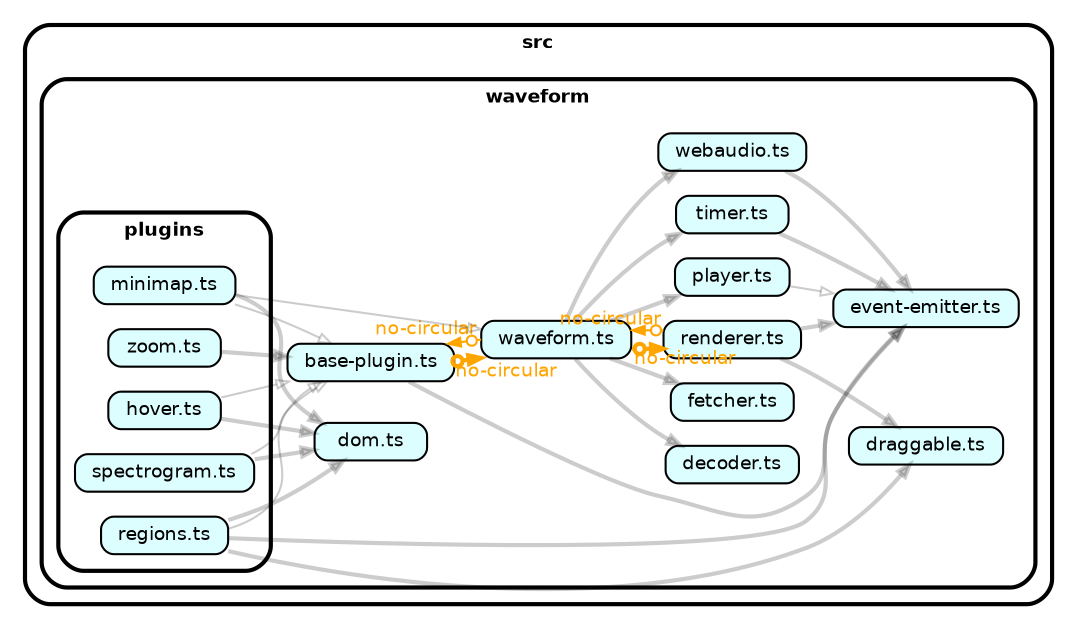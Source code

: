 strict digraph "dependency-cruiser output"{
    rankdir="LR" splines="true" overlap="false" nodesep="0.16" ranksep="0.18" fontname="Helvetica-bold" fontsize="9" style="rounded,bold,filled" fillcolor="#ffffff" compound="true"
    node [shape="box" style="rounded, filled" height="0.2" color="black" fillcolor="#ffffcc" fontcolor="black" fontname="Helvetica" fontsize="9"]
    edge [arrowhead="normal" arrowsize="0.6" penwidth="2.0" color="#00000033" fontname="Helvetica" fontsize="9"]

    subgraph "cluster_src" {label="src" subgraph "cluster_src/waveform" {label="waveform" "src/waveform/base-plugin.ts" [label=<base-plugin.ts> tooltip="base-plugin.ts" URL="src/waveform/base-plugin.ts" fillcolor="#ddfeff"] } }
    "src/waveform/base-plugin.ts" -> "src/waveform/event-emitter.ts"
    "src/waveform/base-plugin.ts" -> "src/waveform/waveform.ts" [xlabel="no-circular" tooltip="no-circular" arrowhead="normalnoneodot" fontcolor="orange" color="orange"]
    subgraph "cluster_src" {label="src" subgraph "cluster_src/waveform" {label="waveform" "src/waveform/decoder.ts" [label=<decoder.ts> tooltip="decoder.ts" URL="src/waveform/decoder.ts" fillcolor="#ddfeff"] } }
    subgraph "cluster_src" {label="src" subgraph "cluster_src/waveform" {label="waveform" "src/waveform/dom.ts" [label=<dom.ts> tooltip="dom.ts" URL="src/waveform/dom.ts" fillcolor="#ddfeff"] } }
    subgraph "cluster_src" {label="src" subgraph "cluster_src/waveform" {label="waveform" "src/waveform/draggable.ts" [label=<draggable.ts> tooltip="draggable.ts" URL="src/waveform/draggable.ts" fillcolor="#ddfeff"] } }
    subgraph "cluster_src" {label="src" subgraph "cluster_src/waveform" {label="waveform" "src/waveform/event-emitter.ts" [label=<event-emitter.ts> tooltip="event-emitter.ts" URL="src/waveform/event-emitter.ts" fillcolor="#ddfeff"] } }
    subgraph "cluster_src" {label="src" subgraph "cluster_src/waveform" {label="waveform" "src/waveform/fetcher.ts" [label=<fetcher.ts> tooltip="fetcher.ts" URL="src/waveform/fetcher.ts" fillcolor="#ddfeff"] } }
    subgraph "cluster_src" {label="src" subgraph "cluster_src/waveform" {label="waveform" "src/waveform/player.ts" [label=<player.ts> tooltip="player.ts" URL="src/waveform/player.ts" fillcolor="#ddfeff"] } }
    "src/waveform/player.ts" -> "src/waveform/event-emitter.ts" [arrowhead="onormal" penwidth="1.0"]
    subgraph "cluster_src" {label="src" subgraph "cluster_src/waveform" {label="waveform" subgraph "cluster_src/waveform/plugins" {label="plugins" "src/waveform/plugins/hover.ts" [label=<hover.ts> tooltip="hover.ts" URL="src/waveform/plugins/hover.ts" fillcolor="#ddfeff"] } } }
    "src/waveform/plugins/hover.ts" -> "src/waveform/base-plugin.ts" [arrowhead="onormal" penwidth="1.0"]
    "src/waveform/plugins/hover.ts" -> "src/waveform/dom.ts"
    subgraph "cluster_src" {label="src" subgraph "cluster_src/waveform" {label="waveform" subgraph "cluster_src/waveform/plugins" {label="plugins" "src/waveform/plugins/minimap.ts" [label=<minimap.ts> tooltip="minimap.ts" URL="src/waveform/plugins/minimap.ts" fillcolor="#ddfeff"] } } }
    "src/waveform/plugins/minimap.ts" -> "src/waveform/base-plugin.ts" [arrowhead="onormal" penwidth="1.0"]
    "src/waveform/plugins/minimap.ts" -> "src/waveform/dom.ts"
    "src/waveform/plugins/minimap.ts" -> "src/waveform/waveform.ts" [arrowhead="onormal" penwidth="1.0"]
    subgraph "cluster_src" {label="src" subgraph "cluster_src/waveform" {label="waveform" subgraph "cluster_src/waveform/plugins" {label="plugins" "src/waveform/plugins/regions.ts" [label=<regions.ts> tooltip="regions.ts" URL="src/waveform/plugins/regions.ts" fillcolor="#ddfeff"] } } }
    "src/waveform/plugins/regions.ts" -> "src/waveform/base-plugin.ts" [arrowhead="onormal" penwidth="1.0"]
    "src/waveform/plugins/regions.ts" -> "src/waveform/dom.ts"
    "src/waveform/plugins/regions.ts" -> "src/waveform/draggable.ts"
    "src/waveform/plugins/regions.ts" -> "src/waveform/event-emitter.ts"
    subgraph "cluster_src" {label="src" subgraph "cluster_src/waveform" {label="waveform" subgraph "cluster_src/waveform/plugins" {label="plugins" "src/waveform/plugins/spectrogram.ts" [label=<spectrogram.ts> tooltip="spectrogram.ts" URL="src/waveform/plugins/spectrogram.ts" fillcolor="#ddfeff"] } } }
    "src/waveform/plugins/spectrogram.ts" -> "src/waveform/base-plugin.ts" [arrowhead="onormal" penwidth="1.0"]
    "src/waveform/plugins/spectrogram.ts" -> "src/waveform/dom.ts"
    subgraph "cluster_src" {label="src" subgraph "cluster_src/waveform" {label="waveform" subgraph "cluster_src/waveform/plugins" {label="plugins" "src/waveform/plugins/zoom.ts" [label=<zoom.ts> tooltip="zoom.ts" URL="src/waveform/plugins/zoom.ts" fillcolor="#ddfeff"] } } }
    "src/waveform/plugins/zoom.ts" -> "src/waveform/base-plugin.ts"
    subgraph "cluster_src" {label="src" subgraph "cluster_src/waveform" {label="waveform" "src/waveform/renderer.ts" [label=<renderer.ts> tooltip="renderer.ts" URL="src/waveform/renderer.ts" fillcolor="#ddfeff"] } }
    "src/waveform/renderer.ts" -> "src/waveform/draggable.ts"
    "src/waveform/renderer.ts" -> "src/waveform/event-emitter.ts"
    "src/waveform/renderer.ts" -> "src/waveform/waveform.ts" [xlabel="no-circular" tooltip="no-circular" arrowhead="normalnoneodot" penwidth="1.0" fontcolor="orange" color="orange"]
    subgraph "cluster_src" {label="src" subgraph "cluster_src/waveform" {label="waveform" "src/waveform/timer.ts" [label=<timer.ts> tooltip="timer.ts" URL="src/waveform/timer.ts" fillcolor="#ddfeff"] } }
    "src/waveform/timer.ts" -> "src/waveform/event-emitter.ts"
    subgraph "cluster_src" {label="src" subgraph "cluster_src/waveform" {label="waveform" "src/waveform/waveform.ts" [label=<waveform.ts> tooltip="waveform.ts" URL="src/waveform/waveform.ts" fillcolor="#ddfeff"] } }
    "src/waveform/waveform.ts" -> "src/waveform/base-plugin.ts" [xlabel="no-circular" tooltip="no-circular" arrowhead="normalnoneodot" penwidth="1.0" fontcolor="orange" color="orange"]
    "src/waveform/waveform.ts" -> "src/waveform/decoder.ts"
    "src/waveform/waveform.ts" -> "src/waveform/fetcher.ts"
    "src/waveform/waveform.ts" -> "src/waveform/player.ts"
    "src/waveform/waveform.ts" -> "src/waveform/renderer.ts" [xlabel="no-circular" tooltip="no-circular" arrowhead="normalnoneodot" fontcolor="orange" color="orange"]
    "src/waveform/waveform.ts" -> "src/waveform/timer.ts"
    "src/waveform/waveform.ts" -> "src/waveform/webaudio.ts"
    subgraph "cluster_src" {label="src" subgraph "cluster_src/waveform" {label="waveform" "src/waveform/webaudio.ts" [label=<webaudio.ts> tooltip="webaudio.ts" URL="src/waveform/webaudio.ts" fillcolor="#ddfeff"] } }
    "src/waveform/webaudio.ts" -> "src/waveform/event-emitter.ts"
}

